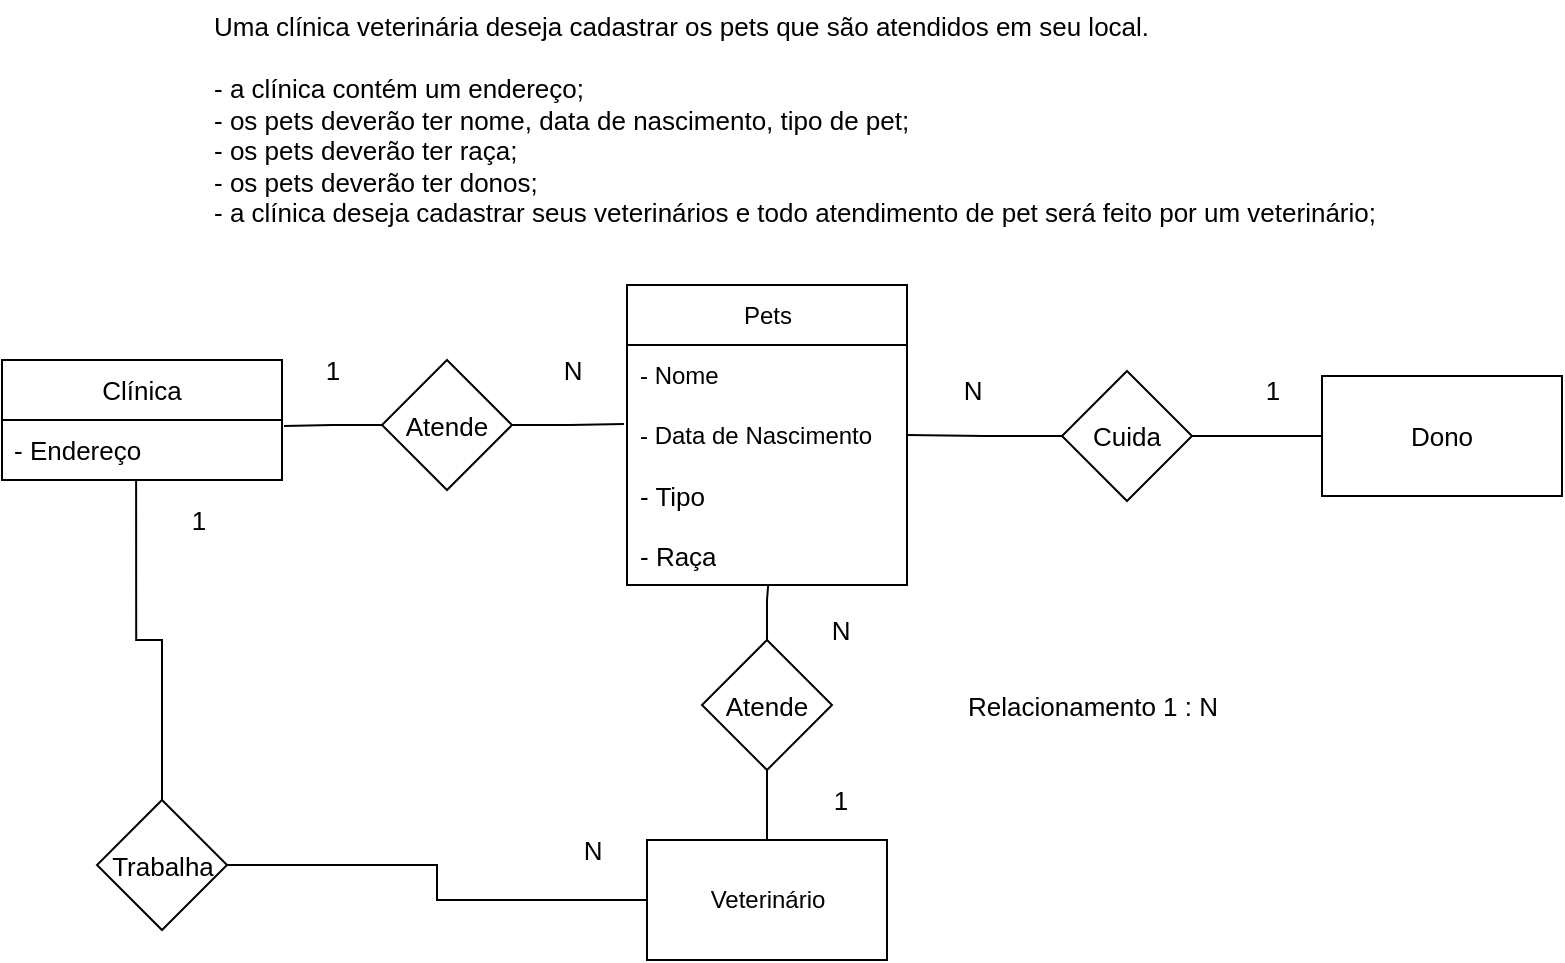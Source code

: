 <mxfile version="21.6.5" type="device">
  <diagram name="Página-1" id="qBSSXRKxBomLlhVmfmv1">
    <mxGraphModel dx="880" dy="522" grid="1" gridSize="10" guides="1" tooltips="1" connect="1" arrows="1" fold="1" page="1" pageScale="1" pageWidth="827" pageHeight="1169" math="0" shadow="0">
      <root>
        <mxCell id="0" />
        <mxCell id="1" parent="0" />
        <mxCell id="nSm_Fh-NACfpATgbBI2l-1" value="&lt;div style=&quot;font-size: 13px;&quot;&gt;&lt;font style=&quot;font-size: 13px;&quot;&gt;Uma clínica veterinária deseja cadastrar os pets que são atendidos em seu local.&lt;/font&gt;&lt;/div&gt;&lt;div style=&quot;font-size: 13px;&quot;&gt;&lt;font style=&quot;font-size: 13px;&quot;&gt;&lt;br&gt;&lt;/font&gt;&lt;/div&gt;&lt;div style=&quot;font-size: 13px;&quot;&gt;&lt;font style=&quot;font-size: 13px;&quot;&gt;- a clínica contém um endereço;&lt;/font&gt;&lt;/div&gt;&lt;div style=&quot;font-size: 13px;&quot;&gt;&lt;font style=&quot;font-size: 13px;&quot;&gt;- os pets deverão ter nome, data de nascimento, tipo de pet;&lt;/font&gt;&lt;/div&gt;&lt;div style=&quot;font-size: 13px;&quot;&gt;&lt;font style=&quot;font-size: 13px;&quot;&gt;- os pets deverão ter raça;&lt;/font&gt;&lt;/div&gt;&lt;div style=&quot;font-size: 13px;&quot;&gt;&lt;font style=&quot;font-size: 13px;&quot;&gt;- os pets deverão ter donos;&lt;/font&gt;&lt;/div&gt;&lt;div style=&quot;font-size: 13px;&quot;&gt;&lt;font style=&quot;font-size: 13px;&quot;&gt;- a clínica deseja cadastrar seus veterinários e todo atendimento de pet será feito por um veterinário;&lt;/font&gt;&lt;/div&gt;" style="text;html=1;align=left;verticalAlign=middle;resizable=0;points=[];autosize=1;strokeColor=none;fillColor=none;" vertex="1" parent="1">
          <mxGeometry x="114" y="20" width="600" height="120" as="geometry" />
        </mxCell>
        <mxCell id="nSm_Fh-NACfpATgbBI2l-2" value="&lt;font style=&quot;font-size: 13px;&quot;&gt;&lt;font style=&quot;font-size: 13px;&quot;&gt;C&lt;/font&gt;línica&lt;/font&gt;" style="swimlane;fontStyle=0;childLayout=stackLayout;horizontal=1;startSize=30;horizontalStack=0;resizeParent=1;resizeParentMax=0;resizeLast=0;collapsible=1;marginBottom=0;whiteSpace=wrap;html=1;" vertex="1" parent="1">
          <mxGeometry x="10" y="200" width="140" height="60" as="geometry" />
        </mxCell>
        <mxCell id="nSm_Fh-NACfpATgbBI2l-3" value="&lt;font style=&quot;font-size: 13px;&quot;&gt;- Endereço&lt;/font&gt;" style="text;strokeColor=none;fillColor=none;align=left;verticalAlign=middle;spacingLeft=4;spacingRight=4;overflow=hidden;points=[[0,0.5],[1,0.5]];portConstraint=eastwest;rotatable=0;whiteSpace=wrap;html=1;" vertex="1" parent="nSm_Fh-NACfpATgbBI2l-2">
          <mxGeometry y="30" width="140" height="30" as="geometry" />
        </mxCell>
        <mxCell id="nSm_Fh-NACfpATgbBI2l-10" value="Pets" style="swimlane;fontStyle=0;childLayout=stackLayout;horizontal=1;startSize=30;horizontalStack=0;resizeParent=1;resizeParentMax=0;resizeLast=0;collapsible=1;marginBottom=0;whiteSpace=wrap;html=1;" vertex="1" parent="1">
          <mxGeometry x="322.5" y="162.5" width="140" height="150" as="geometry" />
        </mxCell>
        <mxCell id="nSm_Fh-NACfpATgbBI2l-11" value="- Nome" style="text;strokeColor=none;fillColor=none;align=left;verticalAlign=middle;spacingLeft=4;spacingRight=4;overflow=hidden;points=[[0,0.5],[1,0.5]];portConstraint=eastwest;rotatable=0;whiteSpace=wrap;html=1;" vertex="1" parent="nSm_Fh-NACfpATgbBI2l-10">
          <mxGeometry y="30" width="140" height="30" as="geometry" />
        </mxCell>
        <mxCell id="nSm_Fh-NACfpATgbBI2l-12" value="- Data de Nascimento" style="text;strokeColor=none;fillColor=none;align=left;verticalAlign=middle;spacingLeft=4;spacingRight=4;overflow=hidden;points=[[0,0.5],[1,0.5]];portConstraint=eastwest;rotatable=0;whiteSpace=wrap;html=1;" vertex="1" parent="nSm_Fh-NACfpATgbBI2l-10">
          <mxGeometry y="60" width="140" height="30" as="geometry" />
        </mxCell>
        <mxCell id="nSm_Fh-NACfpATgbBI2l-13" value="&lt;font style=&quot;font-size: 13px;&quot;&gt;- Tipo&lt;/font&gt;" style="text;strokeColor=none;fillColor=none;align=left;verticalAlign=middle;spacingLeft=4;spacingRight=4;overflow=hidden;points=[[0,0.5],[1,0.5]];portConstraint=eastwest;rotatable=0;whiteSpace=wrap;html=1;" vertex="1" parent="nSm_Fh-NACfpATgbBI2l-10">
          <mxGeometry y="90" width="140" height="30" as="geometry" />
        </mxCell>
        <mxCell id="nSm_Fh-NACfpATgbBI2l-24" value="&lt;font style=&quot;font-size: 13px;&quot;&gt;- Raça&lt;/font&gt;" style="text;strokeColor=none;fillColor=none;align=left;verticalAlign=middle;spacingLeft=4;spacingRight=4;overflow=hidden;points=[[0,0.5],[1,0.5]];portConstraint=eastwest;rotatable=0;whiteSpace=wrap;html=1;" vertex="1" parent="nSm_Fh-NACfpATgbBI2l-10">
          <mxGeometry y="120" width="140" height="30" as="geometry" />
        </mxCell>
        <mxCell id="nSm_Fh-NACfpATgbBI2l-22" value="Veterinário" style="rounded=0;whiteSpace=wrap;html=1;" vertex="1" parent="1">
          <mxGeometry x="332.5" y="440" width="120" height="60" as="geometry" />
        </mxCell>
        <mxCell id="nSm_Fh-NACfpATgbBI2l-31" style="edgeStyle=orthogonalEdgeStyle;rounded=0;orthogonalLoop=1;jettySize=auto;html=1;entryX=1.007;entryY=0.1;entryDx=0;entryDy=0;entryPerimeter=0;endArrow=none;endFill=0;" edge="1" parent="1" source="nSm_Fh-NACfpATgbBI2l-25" target="nSm_Fh-NACfpATgbBI2l-3">
          <mxGeometry relative="1" as="geometry" />
        </mxCell>
        <mxCell id="nSm_Fh-NACfpATgbBI2l-32" style="edgeStyle=orthogonalEdgeStyle;rounded=0;orthogonalLoop=1;jettySize=auto;html=1;entryX=-0.011;entryY=0.317;entryDx=0;entryDy=0;entryPerimeter=0;endArrow=none;endFill=0;" edge="1" parent="1" source="nSm_Fh-NACfpATgbBI2l-25" target="nSm_Fh-NACfpATgbBI2l-12">
          <mxGeometry relative="1" as="geometry" />
        </mxCell>
        <mxCell id="nSm_Fh-NACfpATgbBI2l-25" value="&lt;font style=&quot;font-size: 13px;&quot;&gt;Atende&lt;/font&gt;" style="rhombus;whiteSpace=wrap;html=1;" vertex="1" parent="1">
          <mxGeometry x="200" y="200" width="65" height="65" as="geometry" />
        </mxCell>
        <mxCell id="nSm_Fh-NACfpATgbBI2l-33" style="edgeStyle=orthogonalEdgeStyle;rounded=0;orthogonalLoop=1;jettySize=auto;html=1;entryX=0.504;entryY=1.017;entryDx=0;entryDy=0;entryPerimeter=0;endArrow=none;endFill=0;" edge="1" parent="1" source="nSm_Fh-NACfpATgbBI2l-27" target="nSm_Fh-NACfpATgbBI2l-24">
          <mxGeometry relative="1" as="geometry" />
        </mxCell>
        <mxCell id="nSm_Fh-NACfpATgbBI2l-34" style="edgeStyle=orthogonalEdgeStyle;rounded=0;orthogonalLoop=1;jettySize=auto;html=1;entryX=0.5;entryY=0;entryDx=0;entryDy=0;endArrow=none;endFill=0;" edge="1" parent="1" source="nSm_Fh-NACfpATgbBI2l-27" target="nSm_Fh-NACfpATgbBI2l-22">
          <mxGeometry relative="1" as="geometry" />
        </mxCell>
        <mxCell id="nSm_Fh-NACfpATgbBI2l-27" value="&lt;font style=&quot;font-size: 13px;&quot;&gt;Atende&lt;/font&gt;" style="rhombus;whiteSpace=wrap;html=1;" vertex="1" parent="1">
          <mxGeometry x="360" y="340" width="65" height="65" as="geometry" />
        </mxCell>
        <mxCell id="nSm_Fh-NACfpATgbBI2l-29" style="edgeStyle=orthogonalEdgeStyle;rounded=0;orthogonalLoop=1;jettySize=auto;html=1;entryX=0.479;entryY=1;entryDx=0;entryDy=0;entryPerimeter=0;endArrow=none;endFill=0;" edge="1" parent="1" source="nSm_Fh-NACfpATgbBI2l-28" target="nSm_Fh-NACfpATgbBI2l-3">
          <mxGeometry relative="1" as="geometry">
            <mxPoint x="110" y="290" as="targetPoint" />
          </mxGeometry>
        </mxCell>
        <mxCell id="nSm_Fh-NACfpATgbBI2l-30" style="edgeStyle=orthogonalEdgeStyle;rounded=0;orthogonalLoop=1;jettySize=auto;html=1;endArrow=none;endFill=0;" edge="1" parent="1" source="nSm_Fh-NACfpATgbBI2l-28" target="nSm_Fh-NACfpATgbBI2l-22">
          <mxGeometry relative="1" as="geometry" />
        </mxCell>
        <mxCell id="nSm_Fh-NACfpATgbBI2l-28" value="&lt;span style=&quot;font-size: 13px;&quot;&gt;Trabalha&lt;/span&gt;" style="rhombus;whiteSpace=wrap;html=1;" vertex="1" parent="1">
          <mxGeometry x="57.5" y="420" width="65" height="65" as="geometry" />
        </mxCell>
        <mxCell id="nSm_Fh-NACfpATgbBI2l-35" value="&lt;font style=&quot;font-size: 13px;&quot;&gt;Dono&lt;/font&gt;" style="rounded=0;whiteSpace=wrap;html=1;" vertex="1" parent="1">
          <mxGeometry x="670" y="208" width="120" height="60" as="geometry" />
        </mxCell>
        <mxCell id="nSm_Fh-NACfpATgbBI2l-37" style="edgeStyle=orthogonalEdgeStyle;rounded=0;orthogonalLoop=1;jettySize=auto;html=1;entryX=1;entryY=0.5;entryDx=0;entryDy=0;endArrow=none;endFill=0;" edge="1" parent="1" source="nSm_Fh-NACfpATgbBI2l-36" target="nSm_Fh-NACfpATgbBI2l-12">
          <mxGeometry relative="1" as="geometry" />
        </mxCell>
        <mxCell id="nSm_Fh-NACfpATgbBI2l-38" style="edgeStyle=orthogonalEdgeStyle;rounded=0;orthogonalLoop=1;jettySize=auto;html=1;entryX=0;entryY=0.5;entryDx=0;entryDy=0;endArrow=none;endFill=0;" edge="1" parent="1" source="nSm_Fh-NACfpATgbBI2l-36" target="nSm_Fh-NACfpATgbBI2l-35">
          <mxGeometry relative="1" as="geometry" />
        </mxCell>
        <mxCell id="nSm_Fh-NACfpATgbBI2l-36" value="&lt;span style=&quot;font-size: 13px;&quot;&gt;Cuida&lt;/span&gt;" style="rhombus;whiteSpace=wrap;html=1;" vertex="1" parent="1">
          <mxGeometry x="540" y="205.5" width="65" height="65" as="geometry" />
        </mxCell>
        <mxCell id="nSm_Fh-NACfpATgbBI2l-39" value="&lt;font style=&quot;font-size: 13px;&quot;&gt;1&lt;/font&gt;" style="text;html=1;align=center;verticalAlign=middle;resizable=0;points=[];autosize=1;strokeColor=none;fillColor=none;" vertex="1" parent="1">
          <mxGeometry x="160" y="190" width="30" height="30" as="geometry" />
        </mxCell>
        <mxCell id="nSm_Fh-NACfpATgbBI2l-40" value="&lt;span style=&quot;font-size: 13px;&quot;&gt;N&lt;/span&gt;" style="text;html=1;align=center;verticalAlign=middle;resizable=0;points=[];autosize=1;strokeColor=none;fillColor=none;" vertex="1" parent="1">
          <mxGeometry x="280" y="190" width="30" height="30" as="geometry" />
        </mxCell>
        <mxCell id="nSm_Fh-NACfpATgbBI2l-41" value="&lt;span style=&quot;font-size: 13px;&quot;&gt;N&lt;/span&gt;" style="text;html=1;align=center;verticalAlign=middle;resizable=0;points=[];autosize=1;strokeColor=none;fillColor=none;" vertex="1" parent="1">
          <mxGeometry x="480" y="200" width="30" height="30" as="geometry" />
        </mxCell>
        <mxCell id="nSm_Fh-NACfpATgbBI2l-42" value="&lt;span style=&quot;font-size: 13px;&quot;&gt;1&lt;/span&gt;" style="text;html=1;align=center;verticalAlign=middle;resizable=0;points=[];autosize=1;strokeColor=none;fillColor=none;" vertex="1" parent="1">
          <mxGeometry x="630" y="200" width="30" height="30" as="geometry" />
        </mxCell>
        <mxCell id="nSm_Fh-NACfpATgbBI2l-43" value="&lt;span style=&quot;font-size: 13px;&quot;&gt;1&lt;/span&gt;" style="text;html=1;align=center;verticalAlign=middle;resizable=0;points=[];autosize=1;strokeColor=none;fillColor=none;" vertex="1" parent="1">
          <mxGeometry x="92.5" y="265" width="30" height="30" as="geometry" />
        </mxCell>
        <mxCell id="nSm_Fh-NACfpATgbBI2l-44" value="&lt;span style=&quot;font-size: 13px;&quot;&gt;1&lt;/span&gt;" style="text;html=1;align=center;verticalAlign=middle;resizable=0;points=[];autosize=1;strokeColor=none;fillColor=none;" vertex="1" parent="1">
          <mxGeometry x="414" y="405" width="30" height="30" as="geometry" />
        </mxCell>
        <mxCell id="nSm_Fh-NACfpATgbBI2l-45" value="&lt;span style=&quot;font-size: 13px;&quot;&gt;N&lt;/span&gt;" style="text;html=1;align=center;verticalAlign=middle;resizable=0;points=[];autosize=1;strokeColor=none;fillColor=none;" vertex="1" parent="1">
          <mxGeometry x="414" y="320" width="30" height="30" as="geometry" />
        </mxCell>
        <mxCell id="nSm_Fh-NACfpATgbBI2l-46" value="&lt;span style=&quot;font-size: 13px;&quot;&gt;N&lt;/span&gt;" style="text;html=1;align=center;verticalAlign=middle;resizable=0;points=[];autosize=1;strokeColor=none;fillColor=none;" vertex="1" parent="1">
          <mxGeometry x="290" y="430" width="30" height="30" as="geometry" />
        </mxCell>
        <mxCell id="nSm_Fh-NACfpATgbBI2l-47" value="&lt;span style=&quot;font-size: 13px;&quot;&gt;Relacionamento 1 : N&lt;/span&gt;" style="text;html=1;align=center;verticalAlign=middle;resizable=0;points=[];autosize=1;strokeColor=none;fillColor=none;" vertex="1" parent="1">
          <mxGeometry x="480" y="357.5" width="150" height="30" as="geometry" />
        </mxCell>
      </root>
    </mxGraphModel>
  </diagram>
</mxfile>
